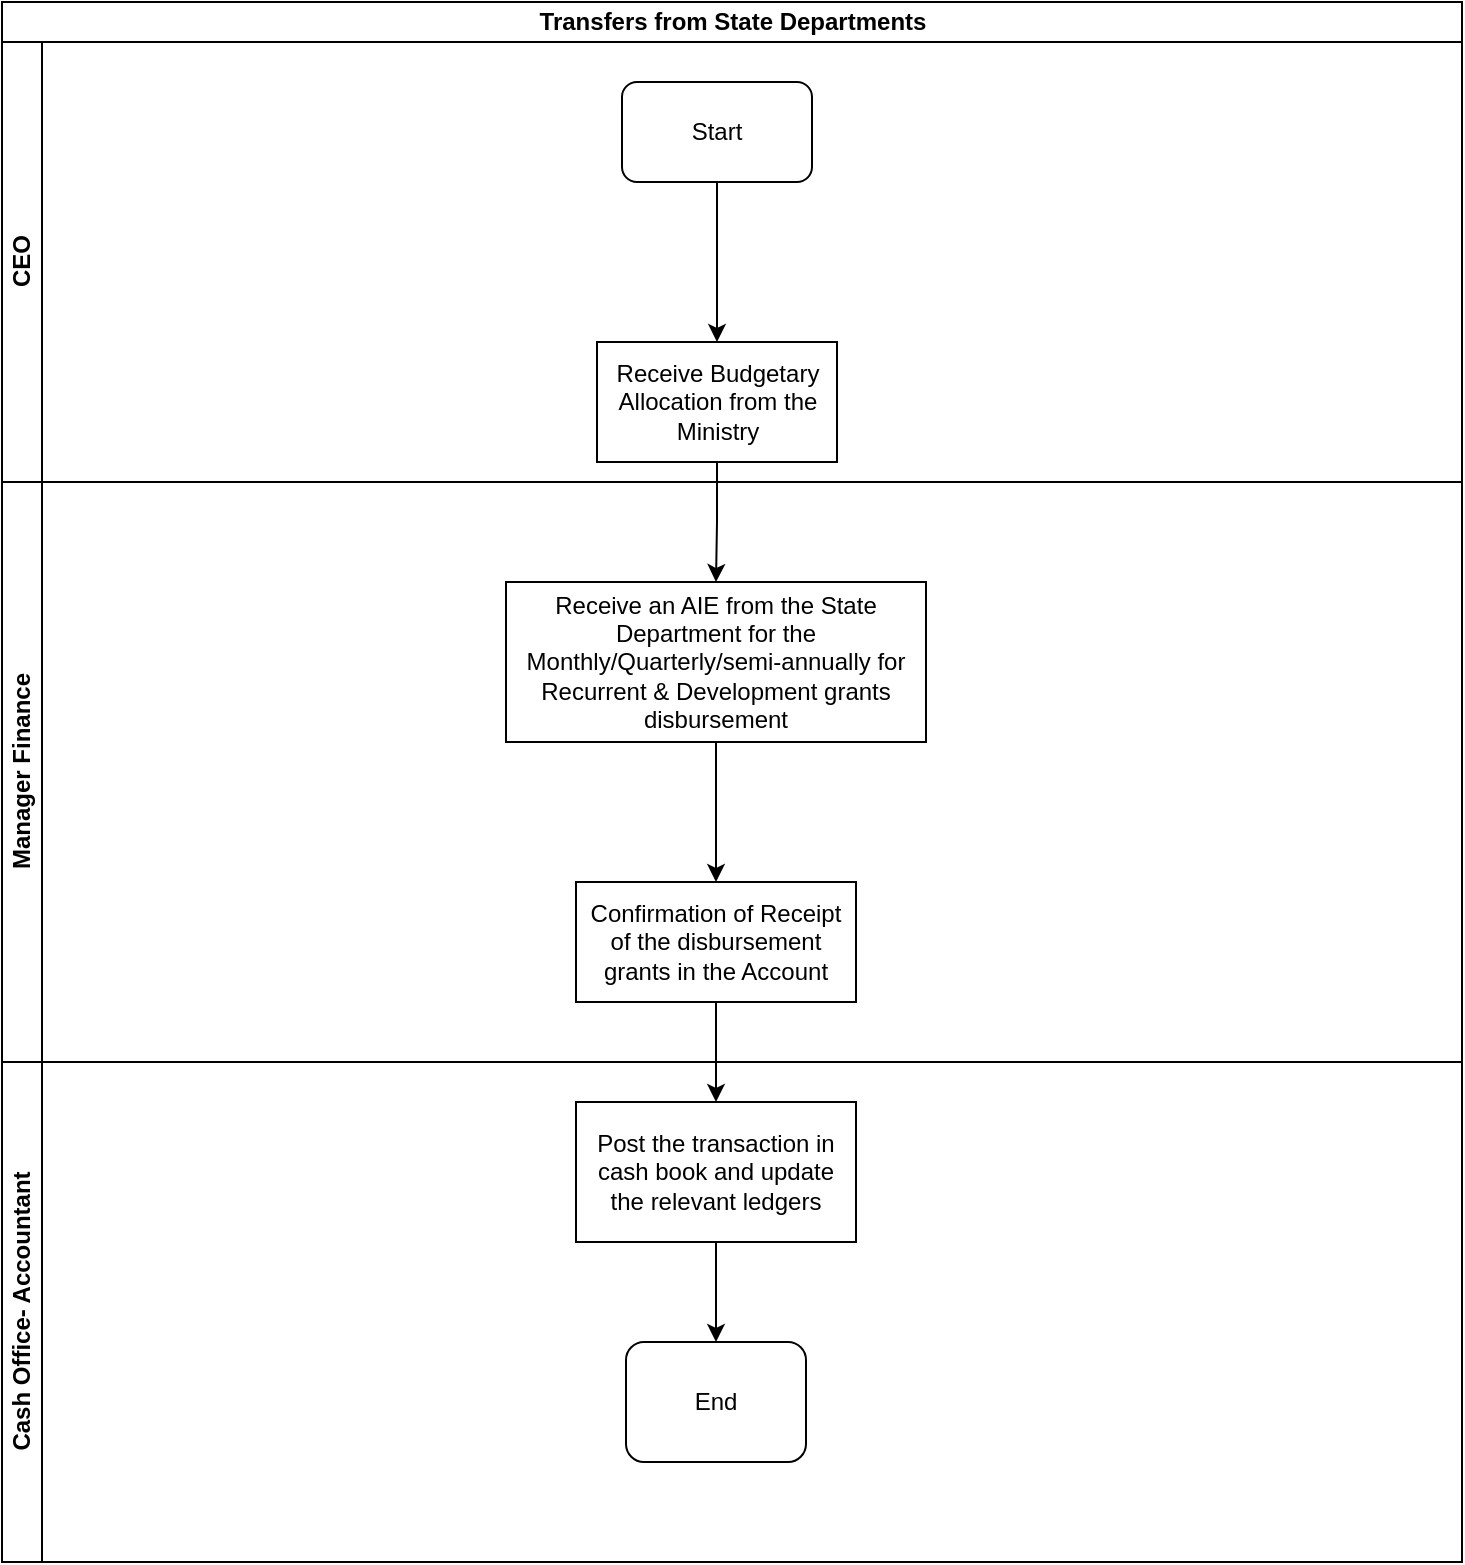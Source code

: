 <mxfile version="14.1.8" type="github">
  <diagram id="dWZGJ-d_4HyBxlwed8cT" name="Page-1">
    <mxGraphModel dx="1038" dy="547" grid="1" gridSize="10" guides="1" tooltips="1" connect="1" arrows="1" fold="1" page="1" pageScale="1" pageWidth="1169" pageHeight="827" math="0" shadow="0">
      <root>
        <mxCell id="0" />
        <mxCell id="1" parent="0" />
        <mxCell id="_AZ3pP7ZgK6MQPn-EBOW-1" value="Transfers from State Departments" style="swimlane;html=1;childLayout=stackLayout;resizeParent=1;resizeParentMax=0;horizontal=1;startSize=20;horizontalStack=0;" vertex="1" parent="1">
          <mxGeometry x="230" y="20" width="730" height="780" as="geometry" />
        </mxCell>
        <mxCell id="_AZ3pP7ZgK6MQPn-EBOW-2" value="CEO" style="swimlane;html=1;startSize=20;horizontal=0;" vertex="1" parent="_AZ3pP7ZgK6MQPn-EBOW-1">
          <mxGeometry y="20" width="730" height="220" as="geometry" />
        </mxCell>
        <mxCell id="_AZ3pP7ZgK6MQPn-EBOW-5" value="Start" style="rounded=1;whiteSpace=wrap;html=1;" vertex="1" parent="_AZ3pP7ZgK6MQPn-EBOW-2">
          <mxGeometry x="310" y="20" width="95" height="50" as="geometry" />
        </mxCell>
        <mxCell id="_AZ3pP7ZgK6MQPn-EBOW-8" value="Receive Budgetary Allocation from the Ministry" style="rounded=0;whiteSpace=wrap;html=1;" vertex="1" parent="_AZ3pP7ZgK6MQPn-EBOW-2">
          <mxGeometry x="297.5" y="150" width="120" height="60" as="geometry" />
        </mxCell>
        <mxCell id="_AZ3pP7ZgK6MQPn-EBOW-7" value="" style="edgeStyle=orthogonalEdgeStyle;rounded=0;orthogonalLoop=1;jettySize=auto;html=1;" edge="1" parent="_AZ3pP7ZgK6MQPn-EBOW-2" source="_AZ3pP7ZgK6MQPn-EBOW-5" target="_AZ3pP7ZgK6MQPn-EBOW-8">
          <mxGeometry relative="1" as="geometry">
            <mxPoint x="357.5" y="135" as="targetPoint" />
          </mxGeometry>
        </mxCell>
        <mxCell id="_AZ3pP7ZgK6MQPn-EBOW-3" value="Manager Finance" style="swimlane;html=1;startSize=20;horizontal=0;" vertex="1" parent="_AZ3pP7ZgK6MQPn-EBOW-1">
          <mxGeometry y="240" width="730" height="290" as="geometry" />
        </mxCell>
        <mxCell id="_AZ3pP7ZgK6MQPn-EBOW-9" value="Receive an AIE from the State Department for the Monthly/Quarterly/semi-annually for Recurrent &amp;amp; Development grants disbursement " style="whiteSpace=wrap;html=1;rounded=0;" vertex="1" parent="_AZ3pP7ZgK6MQPn-EBOW-3">
          <mxGeometry x="252" y="50" width="210" height="80" as="geometry" />
        </mxCell>
        <mxCell id="_AZ3pP7ZgK6MQPn-EBOW-11" value="Confirmation of Receipt of the disbursement grants in the Account" style="whiteSpace=wrap;html=1;rounded=0;" vertex="1" parent="_AZ3pP7ZgK6MQPn-EBOW-3">
          <mxGeometry x="287" y="200" width="140" height="60" as="geometry" />
        </mxCell>
        <mxCell id="_AZ3pP7ZgK6MQPn-EBOW-12" value="" style="edgeStyle=orthogonalEdgeStyle;rounded=0;orthogonalLoop=1;jettySize=auto;html=1;" edge="1" parent="_AZ3pP7ZgK6MQPn-EBOW-3" source="_AZ3pP7ZgK6MQPn-EBOW-9" target="_AZ3pP7ZgK6MQPn-EBOW-11">
          <mxGeometry relative="1" as="geometry" />
        </mxCell>
        <mxCell id="_AZ3pP7ZgK6MQPn-EBOW-10" value="" style="edgeStyle=orthogonalEdgeStyle;rounded=0;orthogonalLoop=1;jettySize=auto;html=1;" edge="1" parent="_AZ3pP7ZgK6MQPn-EBOW-1" source="_AZ3pP7ZgK6MQPn-EBOW-8" target="_AZ3pP7ZgK6MQPn-EBOW-9">
          <mxGeometry relative="1" as="geometry" />
        </mxCell>
        <mxCell id="_AZ3pP7ZgK6MQPn-EBOW-14" value="" style="edgeStyle=orthogonalEdgeStyle;rounded=0;orthogonalLoop=1;jettySize=auto;html=1;" edge="1" parent="_AZ3pP7ZgK6MQPn-EBOW-1" source="_AZ3pP7ZgK6MQPn-EBOW-11" target="_AZ3pP7ZgK6MQPn-EBOW-13">
          <mxGeometry relative="1" as="geometry" />
        </mxCell>
        <mxCell id="_AZ3pP7ZgK6MQPn-EBOW-4" value="Cash Office- Accountant" style="swimlane;html=1;startSize=20;horizontal=0;" vertex="1" parent="_AZ3pP7ZgK6MQPn-EBOW-1">
          <mxGeometry y="530" width="730" height="250" as="geometry" />
        </mxCell>
        <mxCell id="_AZ3pP7ZgK6MQPn-EBOW-13" value="Post the transaction in cash book and update the relevant ledgers" style="whiteSpace=wrap;html=1;rounded=0;" vertex="1" parent="_AZ3pP7ZgK6MQPn-EBOW-4">
          <mxGeometry x="287" y="20" width="140" height="70" as="geometry" />
        </mxCell>
        <mxCell id="_AZ3pP7ZgK6MQPn-EBOW-17" value="End" style="rounded=1;whiteSpace=wrap;html=1;" vertex="1" parent="_AZ3pP7ZgK6MQPn-EBOW-4">
          <mxGeometry x="312" y="140" width="90" height="60" as="geometry" />
        </mxCell>
        <mxCell id="_AZ3pP7ZgK6MQPn-EBOW-16" value="" style="edgeStyle=orthogonalEdgeStyle;rounded=0;orthogonalLoop=1;jettySize=auto;html=1;" edge="1" parent="_AZ3pP7ZgK6MQPn-EBOW-4" source="_AZ3pP7ZgK6MQPn-EBOW-13" target="_AZ3pP7ZgK6MQPn-EBOW-17">
          <mxGeometry relative="1" as="geometry">
            <mxPoint x="517" y="55" as="targetPoint" />
          </mxGeometry>
        </mxCell>
      </root>
    </mxGraphModel>
  </diagram>
</mxfile>
